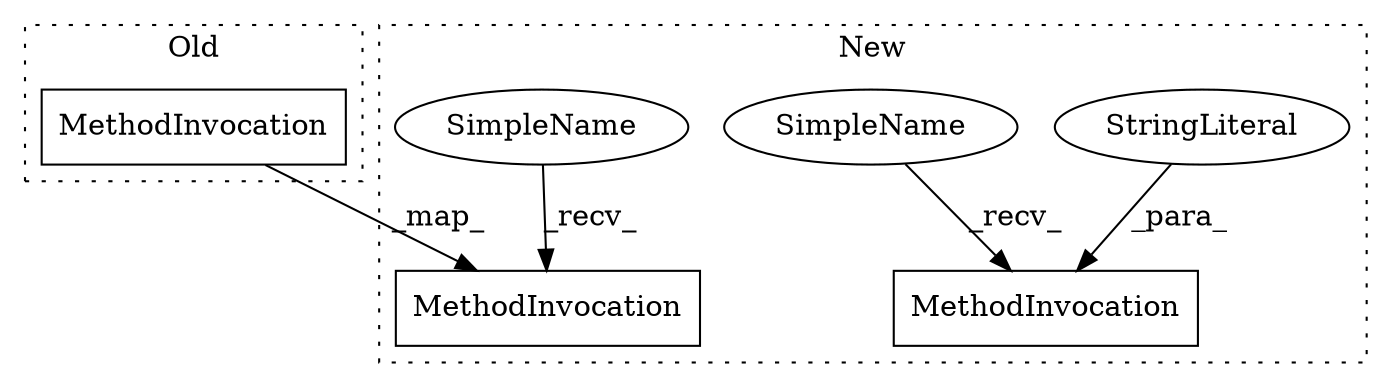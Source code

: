 digraph G {
subgraph cluster0 {
1 [label="MethodInvocation" a="32" s="1849,1865" l="9,1" shape="box"];
label = "Old";
style="dotted";
}
subgraph cluster1 {
2 [label="MethodInvocation" a="32" s="2145,2163" l="9,1" shape="box"];
3 [label="MethodInvocation" a="32" s="2119,2135" l="9,1" shape="box"];
4 [label="SimpleName" a="42" s="2114" l="4" shape="ellipse"];
5 [label="SimpleName" a="42" s="2140" l="4" shape="ellipse"];
6 [label="StringLiteral" a="45" s="2154" l="9" shape="ellipse"];
label = "New";
style="dotted";
}
1 -> 3 [label="_map_"];
4 -> 3 [label="_recv_"];
5 -> 2 [label="_recv_"];
6 -> 2 [label="_para_"];
}